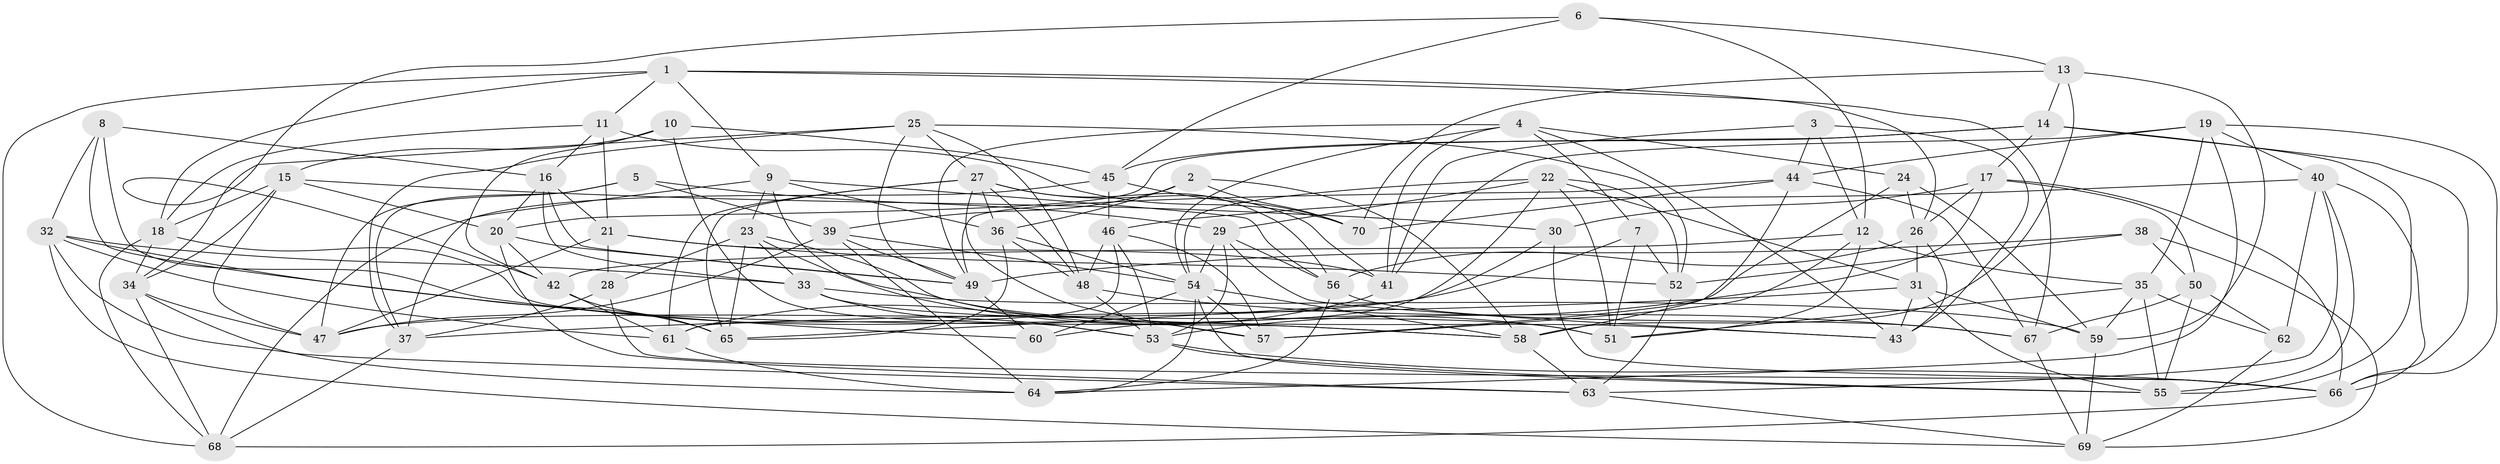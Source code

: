 // original degree distribution, {4: 1.0}
// Generated by graph-tools (version 1.1) at 2025/50/03/09/25 03:50:48]
// undirected, 70 vertices, 202 edges
graph export_dot {
graph [start="1"]
  node [color=gray90,style=filled];
  1;
  2;
  3;
  4;
  5;
  6;
  7;
  8;
  9;
  10;
  11;
  12;
  13;
  14;
  15;
  16;
  17;
  18;
  19;
  20;
  21;
  22;
  23;
  24;
  25;
  26;
  27;
  28;
  29;
  30;
  31;
  32;
  33;
  34;
  35;
  36;
  37;
  38;
  39;
  40;
  41;
  42;
  43;
  44;
  45;
  46;
  47;
  48;
  49;
  50;
  51;
  52;
  53;
  54;
  55;
  56;
  57;
  58;
  59;
  60;
  61;
  62;
  63;
  64;
  65;
  66;
  67;
  68;
  69;
  70;
  1 -- 9 [weight=1.0];
  1 -- 11 [weight=1.0];
  1 -- 18 [weight=1.0];
  1 -- 26 [weight=1.0];
  1 -- 67 [weight=1.0];
  1 -- 68 [weight=1.0];
  2 -- 36 [weight=1.0];
  2 -- 39 [weight=1.0];
  2 -- 58 [weight=1.0];
  2 -- 70 [weight=1.0];
  3 -- 12 [weight=1.0];
  3 -- 41 [weight=1.0];
  3 -- 43 [weight=1.0];
  3 -- 44 [weight=1.0];
  4 -- 7 [weight=1.0];
  4 -- 24 [weight=1.0];
  4 -- 41 [weight=1.0];
  4 -- 43 [weight=1.0];
  4 -- 49 [weight=1.0];
  4 -- 54 [weight=1.0];
  5 -- 29 [weight=1.0];
  5 -- 37 [weight=1.0];
  5 -- 39 [weight=1.0];
  5 -- 47 [weight=1.0];
  6 -- 12 [weight=1.0];
  6 -- 13 [weight=1.0];
  6 -- 42 [weight=1.0];
  6 -- 45 [weight=1.0];
  7 -- 47 [weight=1.0];
  7 -- 51 [weight=1.0];
  7 -- 52 [weight=1.0];
  8 -- 16 [weight=1.0];
  8 -- 32 [weight=1.0];
  8 -- 58 [weight=1.0];
  8 -- 65 [weight=1.0];
  9 -- 23 [weight=1.0];
  9 -- 36 [weight=1.0];
  9 -- 37 [weight=1.0];
  9 -- 56 [weight=1.0];
  9 -- 57 [weight=1.0];
  10 -- 15 [weight=1.0];
  10 -- 42 [weight=1.0];
  10 -- 45 [weight=1.0];
  10 -- 53 [weight=1.0];
  11 -- 16 [weight=1.0];
  11 -- 18 [weight=1.0];
  11 -- 21 [weight=1.0];
  11 -- 70 [weight=2.0];
  12 -- 35 [weight=1.0];
  12 -- 42 [weight=1.0];
  12 -- 51 [weight=1.0];
  12 -- 57 [weight=1.0];
  13 -- 14 [weight=1.0];
  13 -- 58 [weight=2.0];
  13 -- 59 [weight=1.0];
  13 -- 70 [weight=1.0];
  14 -- 17 [weight=1.0];
  14 -- 20 [weight=1.0];
  14 -- 45 [weight=1.0];
  14 -- 55 [weight=1.0];
  14 -- 66 [weight=1.0];
  15 -- 18 [weight=1.0];
  15 -- 20 [weight=1.0];
  15 -- 30 [weight=1.0];
  15 -- 34 [weight=1.0];
  15 -- 47 [weight=1.0];
  16 -- 20 [weight=1.0];
  16 -- 21 [weight=1.0];
  16 -- 33 [weight=1.0];
  16 -- 49 [weight=1.0];
  17 -- 26 [weight=1.0];
  17 -- 30 [weight=1.0];
  17 -- 50 [weight=1.0];
  17 -- 53 [weight=1.0];
  17 -- 66 [weight=1.0];
  18 -- 34 [weight=1.0];
  18 -- 58 [weight=1.0];
  18 -- 68 [weight=1.0];
  19 -- 35 [weight=1.0];
  19 -- 40 [weight=1.0];
  19 -- 41 [weight=1.0];
  19 -- 44 [weight=1.0];
  19 -- 64 [weight=1.0];
  19 -- 66 [weight=1.0];
  20 -- 42 [weight=1.0];
  20 -- 49 [weight=1.0];
  20 -- 63 [weight=1.0];
  21 -- 28 [weight=1.0];
  21 -- 41 [weight=1.0];
  21 -- 47 [weight=1.0];
  21 -- 52 [weight=1.0];
  22 -- 29 [weight=1.0];
  22 -- 31 [weight=1.0];
  22 -- 51 [weight=1.0];
  22 -- 52 [weight=1.0];
  22 -- 54 [weight=1.0];
  22 -- 60 [weight=1.0];
  23 -- 28 [weight=1.0];
  23 -- 33 [weight=1.0];
  23 -- 43 [weight=1.0];
  23 -- 51 [weight=1.0];
  23 -- 65 [weight=1.0];
  24 -- 26 [weight=1.0];
  24 -- 57 [weight=1.0];
  24 -- 59 [weight=1.0];
  25 -- 27 [weight=1.0];
  25 -- 34 [weight=1.0];
  25 -- 37 [weight=1.0];
  25 -- 48 [weight=1.0];
  25 -- 49 [weight=1.0];
  25 -- 52 [weight=1.0];
  26 -- 31 [weight=1.0];
  26 -- 43 [weight=1.0];
  26 -- 56 [weight=1.0];
  27 -- 36 [weight=1.0];
  27 -- 41 [weight=1.0];
  27 -- 48 [weight=1.0];
  27 -- 56 [weight=1.0];
  27 -- 57 [weight=1.0];
  27 -- 61 [weight=1.0];
  27 -- 65 [weight=1.0];
  28 -- 37 [weight=1.0];
  28 -- 66 [weight=1.0];
  29 -- 43 [weight=1.0];
  29 -- 53 [weight=1.0];
  29 -- 54 [weight=1.0];
  29 -- 56 [weight=1.0];
  30 -- 65 [weight=1.0];
  30 -- 66 [weight=1.0];
  31 -- 37 [weight=1.0];
  31 -- 43 [weight=1.0];
  31 -- 55 [weight=1.0];
  31 -- 59 [weight=1.0];
  32 -- 33 [weight=1.0];
  32 -- 60 [weight=1.0];
  32 -- 61 [weight=1.0];
  32 -- 63 [weight=1.0];
  32 -- 69 [weight=1.0];
  33 -- 51 [weight=1.0];
  33 -- 53 [weight=1.0];
  33 -- 59 [weight=1.0];
  34 -- 47 [weight=1.0];
  34 -- 64 [weight=1.0];
  34 -- 68 [weight=1.0];
  35 -- 51 [weight=1.0];
  35 -- 55 [weight=1.0];
  35 -- 59 [weight=1.0];
  35 -- 62 [weight=1.0];
  36 -- 48 [weight=1.0];
  36 -- 54 [weight=1.0];
  36 -- 65 [weight=1.0];
  37 -- 68 [weight=1.0];
  38 -- 49 [weight=1.0];
  38 -- 50 [weight=1.0];
  38 -- 52 [weight=1.0];
  38 -- 69 [weight=1.0];
  39 -- 47 [weight=1.0];
  39 -- 49 [weight=1.0];
  39 -- 54 [weight=1.0];
  39 -- 64 [weight=1.0];
  40 -- 46 [weight=1.0];
  40 -- 55 [weight=1.0];
  40 -- 62 [weight=1.0];
  40 -- 63 [weight=1.0];
  40 -- 66 [weight=1.0];
  41 -- 61 [weight=1.0];
  42 -- 61 [weight=1.0];
  42 -- 65 [weight=1.0];
  44 -- 49 [weight=1.0];
  44 -- 58 [weight=1.0];
  44 -- 67 [weight=1.0];
  44 -- 70 [weight=1.0];
  45 -- 46 [weight=1.0];
  45 -- 68 [weight=1.0];
  45 -- 70 [weight=1.0];
  46 -- 48 [weight=1.0];
  46 -- 53 [weight=1.0];
  46 -- 57 [weight=1.0];
  46 -- 61 [weight=1.0];
  48 -- 53 [weight=1.0];
  48 -- 67 [weight=1.0];
  49 -- 60 [weight=1.0];
  50 -- 55 [weight=2.0];
  50 -- 62 [weight=1.0];
  50 -- 67 [weight=1.0];
  52 -- 63 [weight=1.0];
  53 -- 55 [weight=1.0];
  53 -- 66 [weight=1.0];
  54 -- 55 [weight=1.0];
  54 -- 57 [weight=1.0];
  54 -- 58 [weight=1.0];
  54 -- 60 [weight=1.0];
  54 -- 64 [weight=1.0];
  56 -- 64 [weight=1.0];
  56 -- 67 [weight=1.0];
  58 -- 63 [weight=1.0];
  59 -- 69 [weight=1.0];
  61 -- 64 [weight=1.0];
  62 -- 69 [weight=1.0];
  63 -- 69 [weight=1.0];
  66 -- 68 [weight=1.0];
  67 -- 69 [weight=1.0];
}
